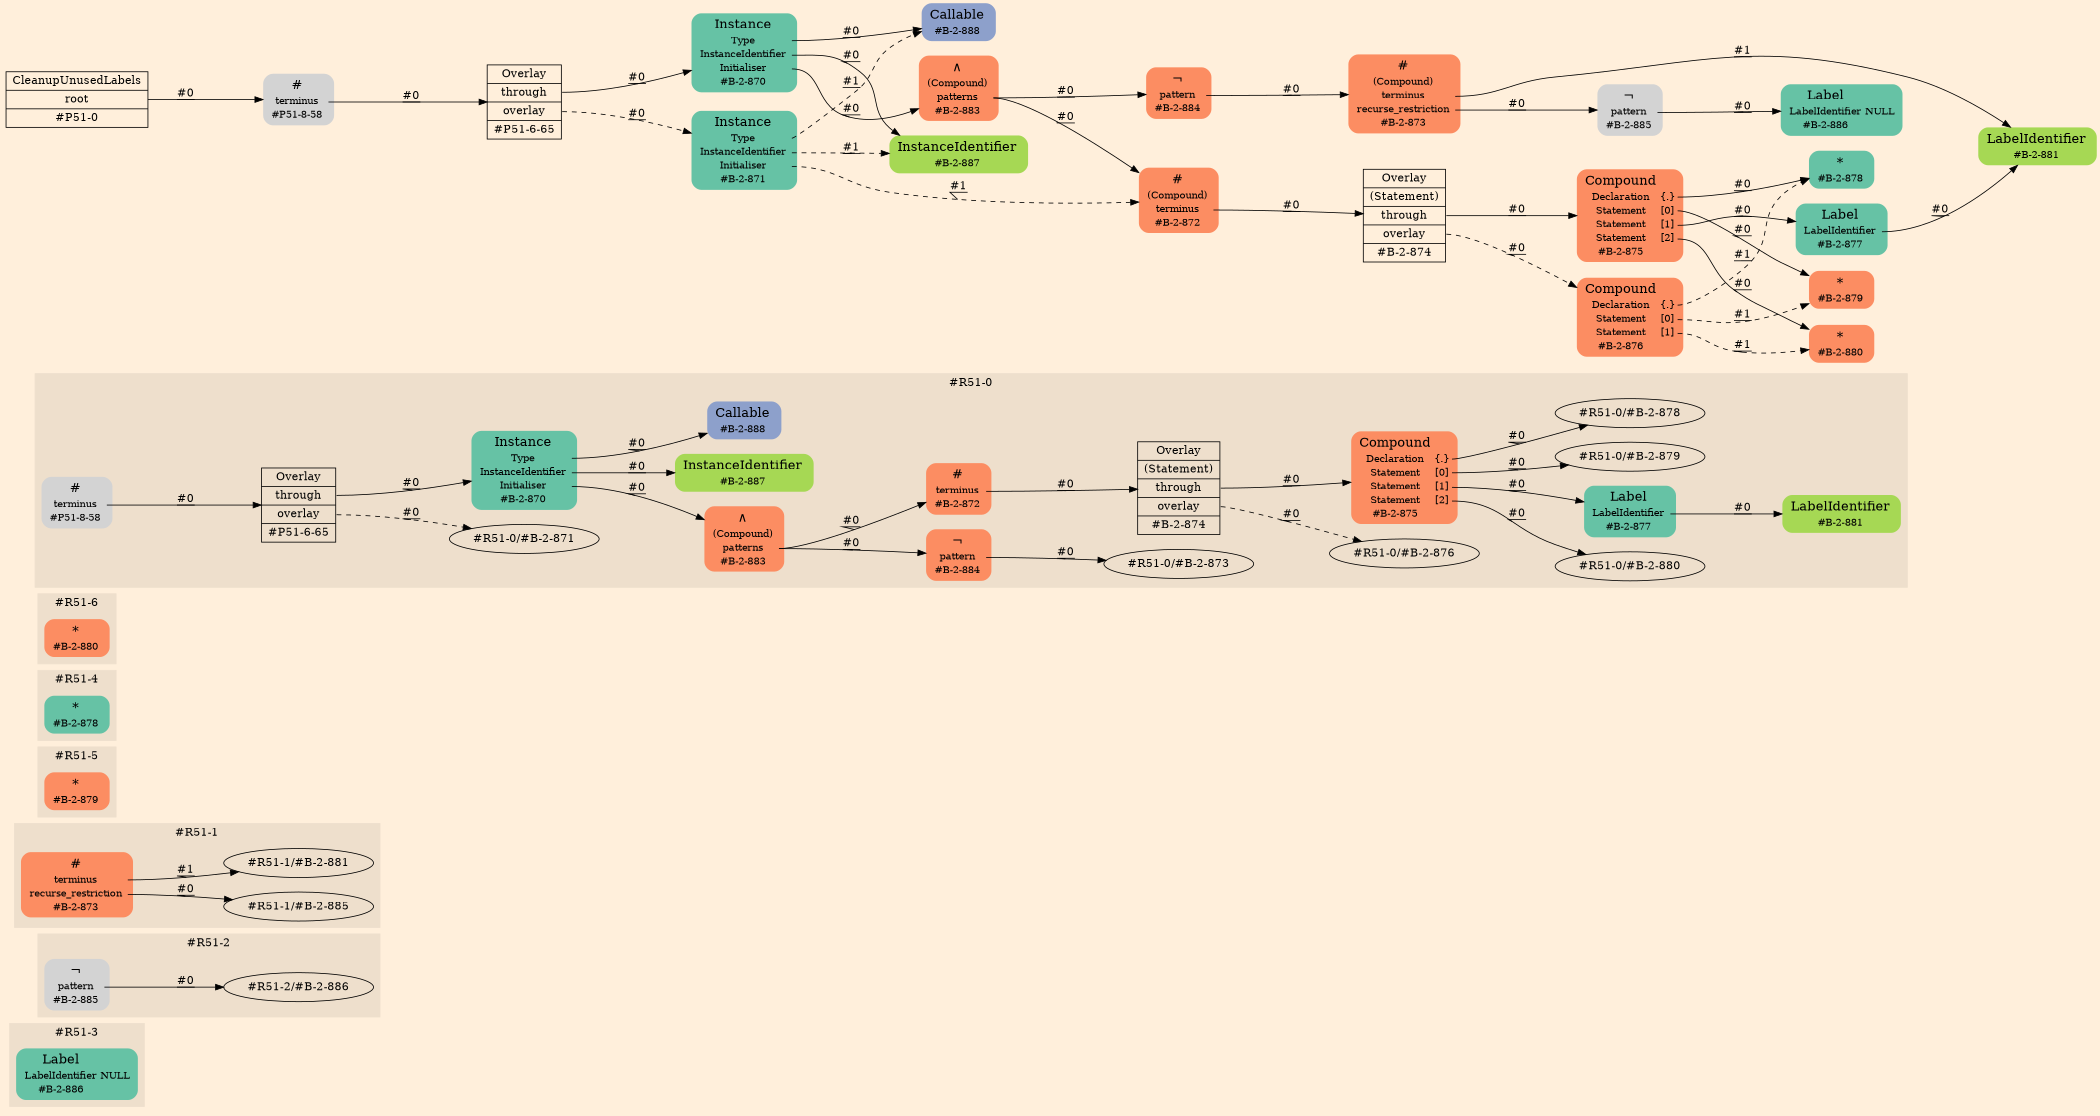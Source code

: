 digraph Inferno {
graph [
rankdir = "LR"
ranksep = 1.0
size = "14,20"
bgcolor = antiquewhite1
color = black
fontcolor = black
];
node [
];
subgraph "cluster#R51-3" {
label = "#R51-3"
style = "filled"
color = antiquewhite2
"#R51-3/#B-2-886" [
shape = "plaintext"
fillcolor = "/set28/1"
label = <<TABLE BORDER="0" CELLBORDER="0" CELLSPACING="0">
 <TR>
  <TD><FONT POINT-SIZE="16.0">Label</FONT></TD>
  <TD></TD>
 </TR>
 <TR>
  <TD>LabelIdentifier</TD>
  <TD PORT="port0">NULL</TD>
 </TR>
 <TR>
  <TD>#B-2-886</TD>
  <TD PORT="port1"></TD>
 </TR>
</TABLE>>
style = "rounded,filled"
fontsize = "12"
];
}
subgraph "cluster#R51-2" {
label = "#R51-2"
style = "filled"
color = antiquewhite2
"#R51-2/#B-2-885" [
shape = "plaintext"
label = <<TABLE BORDER="0" CELLBORDER="0" CELLSPACING="0">
 <TR>
  <TD><FONT POINT-SIZE="16.0">¬</FONT></TD>
  <TD></TD>
 </TR>
 <TR>
  <TD>pattern</TD>
  <TD PORT="port0"></TD>
 </TR>
 <TR>
  <TD>#B-2-885</TD>
  <TD PORT="port1"></TD>
 </TR>
</TABLE>>
style = "rounded,filled"
fontsize = "12"
];
"#R51-2/#B-2-885":port0 -> "#R51-2/#B-2-886" [style="solid"
label = "#0"
decorate = true
color = black
fontcolor = black
];
}
subgraph "cluster#R51-1" {
label = "#R51-1"
style = "filled"
color = antiquewhite2
"#R51-1/#B-2-873" [
shape = "plaintext"
fillcolor = "/set28/2"
label = <<TABLE BORDER="0" CELLBORDER="0" CELLSPACING="0">
 <TR>
  <TD><FONT POINT-SIZE="16.0">#</FONT></TD>
  <TD></TD>
 </TR>
 <TR>
  <TD>terminus</TD>
  <TD PORT="port0"></TD>
 </TR>
 <TR>
  <TD>recurse_restriction</TD>
  <TD PORT="port1"></TD>
 </TR>
 <TR>
  <TD>#B-2-873</TD>
  <TD PORT="port2"></TD>
 </TR>
</TABLE>>
style = "rounded,filled"
fontsize = "12"
];
"#R51-1/#B-2-873":port0 -> "#R51-1/#B-2-881" [style="solid"
label = "#1"
decorate = true
color = black
fontcolor = black
];
"#R51-1/#B-2-873":port1 -> "#R51-1/#B-2-885" [style="solid"
label = "#0"
decorate = true
color = black
fontcolor = black
];
}
subgraph "cluster#R51-5" {
label = "#R51-5"
style = "filled"
color = antiquewhite2
"#R51-5/#B-2-879" [
shape = "plaintext"
fillcolor = "/set28/2"
label = <<TABLE BORDER="0" CELLBORDER="0" CELLSPACING="0">
 <TR>
  <TD><FONT POINT-SIZE="16.0">*</FONT></TD>
  <TD></TD>
 </TR>
 <TR>
  <TD>#B-2-879</TD>
  <TD PORT="port0"></TD>
 </TR>
</TABLE>>
style = "rounded,filled"
fontsize = "12"
];
}
subgraph "cluster#R51-4" {
label = "#R51-4"
style = "filled"
color = antiquewhite2
"#R51-4/#B-2-878" [
shape = "plaintext"
fillcolor = "/set28/1"
label = <<TABLE BORDER="0" CELLBORDER="0" CELLSPACING="0">
 <TR>
  <TD><FONT POINT-SIZE="16.0">*</FONT></TD>
  <TD></TD>
 </TR>
 <TR>
  <TD>#B-2-878</TD>
  <TD PORT="port0"></TD>
 </TR>
</TABLE>>
style = "rounded,filled"
fontsize = "12"
];
}
subgraph "cluster#R51-6" {
label = "#R51-6"
style = "filled"
color = antiquewhite2
"#R51-6/#B-2-880" [
shape = "plaintext"
fillcolor = "/set28/2"
label = <<TABLE BORDER="0" CELLBORDER="0" CELLSPACING="0">
 <TR>
  <TD><FONT POINT-SIZE="16.0">*</FONT></TD>
  <TD></TD>
 </TR>
 <TR>
  <TD>#B-2-880</TD>
  <TD PORT="port0"></TD>
 </TR>
</TABLE>>
style = "rounded,filled"
fontsize = "12"
];
}
subgraph "cluster#R51-0" {
label = "#R51-0"
style = "filled"
color = antiquewhite2
"#R51-0/#B-2-881" [
shape = "plaintext"
fillcolor = "/set28/5"
label = <<TABLE BORDER="0" CELLBORDER="0" CELLSPACING="0">
 <TR>
  <TD><FONT POINT-SIZE="16.0">LabelIdentifier</FONT></TD>
  <TD></TD>
 </TR>
 <TR>
  <TD>#B-2-881</TD>
  <TD PORT="port0"></TD>
 </TR>
</TABLE>>
style = "rounded,filled"
fontsize = "12"
];
"#R51-0/#B-2-877" [
shape = "plaintext"
fillcolor = "/set28/1"
label = <<TABLE BORDER="0" CELLBORDER="0" CELLSPACING="0">
 <TR>
  <TD><FONT POINT-SIZE="16.0">Label</FONT></TD>
  <TD></TD>
 </TR>
 <TR>
  <TD>LabelIdentifier</TD>
  <TD PORT="port0"></TD>
 </TR>
 <TR>
  <TD>#B-2-877</TD>
  <TD PORT="port1"></TD>
 </TR>
</TABLE>>
style = "rounded,filled"
fontsize = "12"
];
"#R51-0/#B-2-875" [
shape = "plaintext"
fillcolor = "/set28/2"
label = <<TABLE BORDER="0" CELLBORDER="0" CELLSPACING="0">
 <TR>
  <TD><FONT POINT-SIZE="16.0">Compound</FONT></TD>
  <TD></TD>
 </TR>
 <TR>
  <TD>Declaration</TD>
  <TD PORT="port0">{.}</TD>
 </TR>
 <TR>
  <TD>Statement</TD>
  <TD PORT="port1">[0]</TD>
 </TR>
 <TR>
  <TD>Statement</TD>
  <TD PORT="port2">[1]</TD>
 </TR>
 <TR>
  <TD>Statement</TD>
  <TD PORT="port3">[2]</TD>
 </TR>
 <TR>
  <TD>#B-2-875</TD>
  <TD PORT="port4"></TD>
 </TR>
</TABLE>>
style = "rounded,filled"
fontsize = "12"
];
"#R51-0/#B-2-874" [
shape = "record"
fillcolor = antiquewhite2
label = "<fixed> Overlay | <port0> (Statement) | <port1> through | <port2> overlay | <port3> #B-2-874"
style = "filled"
fontsize = "14"
color = black
fontcolor = black
];
"#R51-0/#B-2-884" [
shape = "plaintext"
fillcolor = "/set28/2"
label = <<TABLE BORDER="0" CELLBORDER="0" CELLSPACING="0">
 <TR>
  <TD><FONT POINT-SIZE="16.0">¬</FONT></TD>
  <TD></TD>
 </TR>
 <TR>
  <TD>pattern</TD>
  <TD PORT="port0"></TD>
 </TR>
 <TR>
  <TD>#B-2-884</TD>
  <TD PORT="port1"></TD>
 </TR>
</TABLE>>
style = "rounded,filled"
fontsize = "12"
];
"#R51-0/#B-2-872" [
shape = "plaintext"
fillcolor = "/set28/2"
label = <<TABLE BORDER="0" CELLBORDER="0" CELLSPACING="0">
 <TR>
  <TD><FONT POINT-SIZE="16.0">#</FONT></TD>
  <TD></TD>
 </TR>
 <TR>
  <TD>terminus</TD>
  <TD PORT="port0"></TD>
 </TR>
 <TR>
  <TD>#B-2-872</TD>
  <TD PORT="port1"></TD>
 </TR>
</TABLE>>
style = "rounded,filled"
fontsize = "12"
];
"#R51-0/#P51-6-65" [
shape = "record"
fillcolor = antiquewhite2
label = "<fixed> Overlay | <port0> through | <port1> overlay | <port2> #P51-6-65"
style = "filled"
fontsize = "14"
color = black
fontcolor = black
];
"#R51-0/#P51-8-58" [
shape = "plaintext"
label = <<TABLE BORDER="0" CELLBORDER="0" CELLSPACING="0">
 <TR>
  <TD><FONT POINT-SIZE="16.0">#</FONT></TD>
  <TD></TD>
 </TR>
 <TR>
  <TD>terminus</TD>
  <TD PORT="port0"></TD>
 </TR>
 <TR>
  <TD>#P51-8-58</TD>
  <TD PORT="port1"></TD>
 </TR>
</TABLE>>
style = "rounded,filled"
fontsize = "12"
];
"#R51-0/#B-2-870" [
shape = "plaintext"
fillcolor = "/set28/1"
label = <<TABLE BORDER="0" CELLBORDER="0" CELLSPACING="0">
 <TR>
  <TD><FONT POINT-SIZE="16.0">Instance</FONT></TD>
  <TD></TD>
 </TR>
 <TR>
  <TD>Type</TD>
  <TD PORT="port0"></TD>
 </TR>
 <TR>
  <TD>InstanceIdentifier</TD>
  <TD PORT="port1"></TD>
 </TR>
 <TR>
  <TD>Initialiser</TD>
  <TD PORT="port2"></TD>
 </TR>
 <TR>
  <TD>#B-2-870</TD>
  <TD PORT="port3"></TD>
 </TR>
</TABLE>>
style = "rounded,filled"
fontsize = "12"
];
"#R51-0/#B-2-883" [
shape = "plaintext"
fillcolor = "/set28/2"
label = <<TABLE BORDER="0" CELLBORDER="0" CELLSPACING="0">
 <TR>
  <TD><FONT POINT-SIZE="16.0">∧</FONT></TD>
  <TD></TD>
 </TR>
 <TR>
  <TD>(Compound)</TD>
  <TD PORT="port0"></TD>
 </TR>
 <TR>
  <TD>patterns</TD>
  <TD PORT="port1"></TD>
 </TR>
 <TR>
  <TD>#B-2-883</TD>
  <TD PORT="port2"></TD>
 </TR>
</TABLE>>
style = "rounded,filled"
fontsize = "12"
];
"#R51-0/#B-2-888" [
shape = "plaintext"
fillcolor = "/set28/3"
label = <<TABLE BORDER="0" CELLBORDER="0" CELLSPACING="0">
 <TR>
  <TD><FONT POINT-SIZE="16.0">Callable</FONT></TD>
  <TD></TD>
 </TR>
 <TR>
  <TD>#B-2-888</TD>
  <TD PORT="port0"></TD>
 </TR>
</TABLE>>
style = "rounded,filled"
fontsize = "12"
];
"#R51-0/#B-2-887" [
shape = "plaintext"
fillcolor = "/set28/5"
label = <<TABLE BORDER="0" CELLBORDER="0" CELLSPACING="0">
 <TR>
  <TD><FONT POINT-SIZE="16.0">InstanceIdentifier</FONT></TD>
  <TD></TD>
 </TR>
 <TR>
  <TD>#B-2-887</TD>
  <TD PORT="port0"></TD>
 </TR>
</TABLE>>
style = "rounded,filled"
fontsize = "12"
];
"#R51-0/#B-2-877":port0 -> "#R51-0/#B-2-881" [style="solid"
label = "#0"
decorate = true
color = black
fontcolor = black
];
"#R51-0/#B-2-875":port0 -> "#R51-0/#B-2-878" [style="solid"
label = "#0"
decorate = true
color = black
fontcolor = black
];
"#R51-0/#B-2-875":port1 -> "#R51-0/#B-2-879" [style="solid"
label = "#0"
decorate = true
color = black
fontcolor = black
];
"#R51-0/#B-2-875":port2 -> "#R51-0/#B-2-877" [style="solid"
label = "#0"
decorate = true
color = black
fontcolor = black
];
"#R51-0/#B-2-875":port3 -> "#R51-0/#B-2-880" [style="solid"
label = "#0"
decorate = true
color = black
fontcolor = black
];
"#R51-0/#B-2-874":port1 -> "#R51-0/#B-2-875" [style="solid"
label = "#0"
decorate = true
color = black
fontcolor = black
];
"#R51-0/#B-2-874":port2 -> "#R51-0/#B-2-876" [style="dashed"
label = "#0"
decorate = true
color = black
fontcolor = black
];
"#R51-0/#B-2-884":port0 -> "#R51-0/#B-2-873" [style="solid"
label = "#0"
decorate = true
color = black
fontcolor = black
];
"#R51-0/#B-2-872":port0 -> "#R51-0/#B-2-874" [style="solid"
label = "#0"
decorate = true
color = black
fontcolor = black
];
"#R51-0/#P51-6-65":port0 -> "#R51-0/#B-2-870" [style="solid"
label = "#0"
decorate = true
color = black
fontcolor = black
];
"#R51-0/#P51-6-65":port1 -> "#R51-0/#B-2-871" [style="dashed"
label = "#0"
decorate = true
color = black
fontcolor = black
];
"#R51-0/#P51-8-58":port0 -> "#R51-0/#P51-6-65" [style="solid"
label = "#0"
decorate = true
color = black
fontcolor = black
];
"#R51-0/#B-2-870":port0 -> "#R51-0/#B-2-888" [style="solid"
label = "#0"
decorate = true
color = black
fontcolor = black
];
"#R51-0/#B-2-870":port1 -> "#R51-0/#B-2-887" [style="solid"
label = "#0"
decorate = true
color = black
fontcolor = black
];
"#R51-0/#B-2-870":port2 -> "#R51-0/#B-2-883" [style="solid"
label = "#0"
decorate = true
color = black
fontcolor = black
];
"#R51-0/#B-2-883":port1 -> "#R51-0/#B-2-872" [style="solid"
label = "#0"
decorate = true
color = black
fontcolor = black
];
"#R51-0/#B-2-883":port1 -> "#R51-0/#B-2-884" [style="solid"
label = "#0"
decorate = true
color = black
fontcolor = black
];
}
"CR#P51-0" [
shape = "record"
fillcolor = antiquewhite1
label = "<fixed> CleanupUnusedLabels | <port0> root | <port1> #P51-0"
style = "filled"
fontsize = "14"
color = black
fontcolor = black
];
"#P51-8-58" [
shape = "plaintext"
label = <<TABLE BORDER="0" CELLBORDER="0" CELLSPACING="0">
 <TR>
  <TD><FONT POINT-SIZE="16.0">#</FONT></TD>
  <TD></TD>
 </TR>
 <TR>
  <TD>terminus</TD>
  <TD PORT="port0"></TD>
 </TR>
 <TR>
  <TD>#P51-8-58</TD>
  <TD PORT="port1"></TD>
 </TR>
</TABLE>>
style = "rounded,filled"
fontsize = "12"
];
"#P51-6-65" [
shape = "record"
fillcolor = antiquewhite1
label = "<fixed> Overlay | <port0> through | <port1> overlay | <port2> #P51-6-65"
style = "filled"
fontsize = "14"
color = black
fontcolor = black
];
"#B-2-870" [
shape = "plaintext"
fillcolor = "/set28/1"
label = <<TABLE BORDER="0" CELLBORDER="0" CELLSPACING="0">
 <TR>
  <TD><FONT POINT-SIZE="16.0">Instance</FONT></TD>
  <TD></TD>
 </TR>
 <TR>
  <TD>Type</TD>
  <TD PORT="port0"></TD>
 </TR>
 <TR>
  <TD>InstanceIdentifier</TD>
  <TD PORT="port1"></TD>
 </TR>
 <TR>
  <TD>Initialiser</TD>
  <TD PORT="port2"></TD>
 </TR>
 <TR>
  <TD>#B-2-870</TD>
  <TD PORT="port3"></TD>
 </TR>
</TABLE>>
style = "rounded,filled"
fontsize = "12"
];
"#B-2-888" [
shape = "plaintext"
fillcolor = "/set28/3"
label = <<TABLE BORDER="0" CELLBORDER="0" CELLSPACING="0">
 <TR>
  <TD><FONT POINT-SIZE="16.0">Callable</FONT></TD>
  <TD></TD>
 </TR>
 <TR>
  <TD>#B-2-888</TD>
  <TD PORT="port0"></TD>
 </TR>
</TABLE>>
style = "rounded,filled"
fontsize = "12"
];
"#B-2-887" [
shape = "plaintext"
fillcolor = "/set28/5"
label = <<TABLE BORDER="0" CELLBORDER="0" CELLSPACING="0">
 <TR>
  <TD><FONT POINT-SIZE="16.0">InstanceIdentifier</FONT></TD>
  <TD></TD>
 </TR>
 <TR>
  <TD>#B-2-887</TD>
  <TD PORT="port0"></TD>
 </TR>
</TABLE>>
style = "rounded,filled"
fontsize = "12"
];
"#B-2-883" [
shape = "plaintext"
fillcolor = "/set28/2"
label = <<TABLE BORDER="0" CELLBORDER="0" CELLSPACING="0">
 <TR>
  <TD><FONT POINT-SIZE="16.0">∧</FONT></TD>
  <TD></TD>
 </TR>
 <TR>
  <TD>(Compound)</TD>
  <TD PORT="port0"></TD>
 </TR>
 <TR>
  <TD>patterns</TD>
  <TD PORT="port1"></TD>
 </TR>
 <TR>
  <TD>#B-2-883</TD>
  <TD PORT="port2"></TD>
 </TR>
</TABLE>>
style = "rounded,filled"
fontsize = "12"
];
"#B-2-872" [
shape = "plaintext"
fillcolor = "/set28/2"
label = <<TABLE BORDER="0" CELLBORDER="0" CELLSPACING="0">
 <TR>
  <TD><FONT POINT-SIZE="16.0">#</FONT></TD>
  <TD></TD>
 </TR>
 <TR>
  <TD>(Compound)</TD>
  <TD PORT="port0"></TD>
 </TR>
 <TR>
  <TD>terminus</TD>
  <TD PORT="port1"></TD>
 </TR>
 <TR>
  <TD>#B-2-872</TD>
  <TD PORT="port2"></TD>
 </TR>
</TABLE>>
style = "rounded,filled"
fontsize = "12"
];
"#B-2-874" [
shape = "record"
fillcolor = antiquewhite1
label = "<fixed> Overlay | <port0> (Statement) | <port1> through | <port2> overlay | <port3> #B-2-874"
style = "filled"
fontsize = "14"
color = black
fontcolor = black
];
"#B-2-875" [
shape = "plaintext"
fillcolor = "/set28/2"
label = <<TABLE BORDER="0" CELLBORDER="0" CELLSPACING="0">
 <TR>
  <TD><FONT POINT-SIZE="16.0">Compound</FONT></TD>
  <TD></TD>
 </TR>
 <TR>
  <TD>Declaration</TD>
  <TD PORT="port0">{.}</TD>
 </TR>
 <TR>
  <TD>Statement</TD>
  <TD PORT="port1">[0]</TD>
 </TR>
 <TR>
  <TD>Statement</TD>
  <TD PORT="port2">[1]</TD>
 </TR>
 <TR>
  <TD>Statement</TD>
  <TD PORT="port3">[2]</TD>
 </TR>
 <TR>
  <TD>#B-2-875</TD>
  <TD PORT="port4"></TD>
 </TR>
</TABLE>>
style = "rounded,filled"
fontsize = "12"
];
"#B-2-878" [
shape = "plaintext"
fillcolor = "/set28/1"
label = <<TABLE BORDER="0" CELLBORDER="0" CELLSPACING="0">
 <TR>
  <TD><FONT POINT-SIZE="16.0">*</FONT></TD>
  <TD></TD>
 </TR>
 <TR>
  <TD>#B-2-878</TD>
  <TD PORT="port0"></TD>
 </TR>
</TABLE>>
style = "rounded,filled"
fontsize = "12"
];
"#B-2-879" [
shape = "plaintext"
fillcolor = "/set28/2"
label = <<TABLE BORDER="0" CELLBORDER="0" CELLSPACING="0">
 <TR>
  <TD><FONT POINT-SIZE="16.0">*</FONT></TD>
  <TD></TD>
 </TR>
 <TR>
  <TD>#B-2-879</TD>
  <TD PORT="port0"></TD>
 </TR>
</TABLE>>
style = "rounded,filled"
fontsize = "12"
];
"#B-2-877" [
shape = "plaintext"
fillcolor = "/set28/1"
label = <<TABLE BORDER="0" CELLBORDER="0" CELLSPACING="0">
 <TR>
  <TD><FONT POINT-SIZE="16.0">Label</FONT></TD>
  <TD></TD>
 </TR>
 <TR>
  <TD>LabelIdentifier</TD>
  <TD PORT="port0"></TD>
 </TR>
 <TR>
  <TD>#B-2-877</TD>
  <TD PORT="port1"></TD>
 </TR>
</TABLE>>
style = "rounded,filled"
fontsize = "12"
];
"#B-2-881" [
shape = "plaintext"
fillcolor = "/set28/5"
label = <<TABLE BORDER="0" CELLBORDER="0" CELLSPACING="0">
 <TR>
  <TD><FONT POINT-SIZE="16.0">LabelIdentifier</FONT></TD>
  <TD></TD>
 </TR>
 <TR>
  <TD>#B-2-881</TD>
  <TD PORT="port0"></TD>
 </TR>
</TABLE>>
style = "rounded,filled"
fontsize = "12"
];
"#B-2-880" [
shape = "plaintext"
fillcolor = "/set28/2"
label = <<TABLE BORDER="0" CELLBORDER="0" CELLSPACING="0">
 <TR>
  <TD><FONT POINT-SIZE="16.0">*</FONT></TD>
  <TD></TD>
 </TR>
 <TR>
  <TD>#B-2-880</TD>
  <TD PORT="port0"></TD>
 </TR>
</TABLE>>
style = "rounded,filled"
fontsize = "12"
];
"#B-2-876" [
shape = "plaintext"
fillcolor = "/set28/2"
label = <<TABLE BORDER="0" CELLBORDER="0" CELLSPACING="0">
 <TR>
  <TD><FONT POINT-SIZE="16.0">Compound</FONT></TD>
  <TD></TD>
 </TR>
 <TR>
  <TD>Declaration</TD>
  <TD PORT="port0">{.}</TD>
 </TR>
 <TR>
  <TD>Statement</TD>
  <TD PORT="port1">[0]</TD>
 </TR>
 <TR>
  <TD>Statement</TD>
  <TD PORT="port2">[1]</TD>
 </TR>
 <TR>
  <TD>#B-2-876</TD>
  <TD PORT="port3"></TD>
 </TR>
</TABLE>>
style = "rounded,filled"
fontsize = "12"
];
"#B-2-884" [
shape = "plaintext"
fillcolor = "/set28/2"
label = <<TABLE BORDER="0" CELLBORDER="0" CELLSPACING="0">
 <TR>
  <TD><FONT POINT-SIZE="16.0">¬</FONT></TD>
  <TD></TD>
 </TR>
 <TR>
  <TD>pattern</TD>
  <TD PORT="port0"></TD>
 </TR>
 <TR>
  <TD>#B-2-884</TD>
  <TD PORT="port1"></TD>
 </TR>
</TABLE>>
style = "rounded,filled"
fontsize = "12"
];
"#B-2-873" [
shape = "plaintext"
fillcolor = "/set28/2"
label = <<TABLE BORDER="0" CELLBORDER="0" CELLSPACING="0">
 <TR>
  <TD><FONT POINT-SIZE="16.0">#</FONT></TD>
  <TD></TD>
 </TR>
 <TR>
  <TD>(Compound)</TD>
  <TD PORT="port0"></TD>
 </TR>
 <TR>
  <TD>terminus</TD>
  <TD PORT="port1"></TD>
 </TR>
 <TR>
  <TD>recurse_restriction</TD>
  <TD PORT="port2"></TD>
 </TR>
 <TR>
  <TD>#B-2-873</TD>
  <TD PORT="port3"></TD>
 </TR>
</TABLE>>
style = "rounded,filled"
fontsize = "12"
];
"#B-2-885" [
shape = "plaintext"
label = <<TABLE BORDER="0" CELLBORDER="0" CELLSPACING="0">
 <TR>
  <TD><FONT POINT-SIZE="16.0">¬</FONT></TD>
  <TD></TD>
 </TR>
 <TR>
  <TD>pattern</TD>
  <TD PORT="port0"></TD>
 </TR>
 <TR>
  <TD>#B-2-885</TD>
  <TD PORT="port1"></TD>
 </TR>
</TABLE>>
style = "rounded,filled"
fontsize = "12"
];
"#B-2-886" [
shape = "plaintext"
fillcolor = "/set28/1"
label = <<TABLE BORDER="0" CELLBORDER="0" CELLSPACING="0">
 <TR>
  <TD><FONT POINT-SIZE="16.0">Label</FONT></TD>
  <TD></TD>
 </TR>
 <TR>
  <TD>LabelIdentifier</TD>
  <TD PORT="port0">NULL</TD>
 </TR>
 <TR>
  <TD>#B-2-886</TD>
  <TD PORT="port1"></TD>
 </TR>
</TABLE>>
style = "rounded,filled"
fontsize = "12"
];
"#B-2-871" [
shape = "plaintext"
fillcolor = "/set28/1"
label = <<TABLE BORDER="0" CELLBORDER="0" CELLSPACING="0">
 <TR>
  <TD><FONT POINT-SIZE="16.0">Instance</FONT></TD>
  <TD></TD>
 </TR>
 <TR>
  <TD>Type</TD>
  <TD PORT="port0"></TD>
 </TR>
 <TR>
  <TD>InstanceIdentifier</TD>
  <TD PORT="port1"></TD>
 </TR>
 <TR>
  <TD>Initialiser</TD>
  <TD PORT="port2"></TD>
 </TR>
 <TR>
  <TD>#B-2-871</TD>
  <TD PORT="port3"></TD>
 </TR>
</TABLE>>
style = "rounded,filled"
fontsize = "12"
];
"CR#P51-0":port0 -> "#P51-8-58" [style="solid"
label = "#0"
decorate = true
color = black
fontcolor = black
];
"#P51-8-58":port0 -> "#P51-6-65" [style="solid"
label = "#0"
decorate = true
color = black
fontcolor = black
];
"#P51-6-65":port0 -> "#B-2-870" [style="solid"
label = "#0"
decorate = true
color = black
fontcolor = black
];
"#P51-6-65":port1 -> "#B-2-871" [style="dashed"
label = "#0"
decorate = true
color = black
fontcolor = black
];
"#B-2-870":port0 -> "#B-2-888" [style="solid"
label = "#0"
decorate = true
color = black
fontcolor = black
];
"#B-2-870":port1 -> "#B-2-887" [style="solid"
label = "#0"
decorate = true
color = black
fontcolor = black
];
"#B-2-870":port2 -> "#B-2-883" [style="solid"
label = "#0"
decorate = true
color = black
fontcolor = black
];
"#B-2-883":port1 -> "#B-2-872" [style="solid"
label = "#0"
decorate = true
color = black
fontcolor = black
];
"#B-2-883":port1 -> "#B-2-884" [style="solid"
label = "#0"
decorate = true
color = black
fontcolor = black
];
"#B-2-872":port1 -> "#B-2-874" [style="solid"
label = "#0"
decorate = true
color = black
fontcolor = black
];
"#B-2-874":port1 -> "#B-2-875" [style="solid"
label = "#0"
decorate = true
color = black
fontcolor = black
];
"#B-2-874":port2 -> "#B-2-876" [style="dashed"
label = "#0"
decorate = true
color = black
fontcolor = black
];
"#B-2-875":port0 -> "#B-2-878" [style="solid"
label = "#0"
decorate = true
color = black
fontcolor = black
];
"#B-2-875":port1 -> "#B-2-879" [style="solid"
label = "#0"
decorate = true
color = black
fontcolor = black
];
"#B-2-875":port2 -> "#B-2-877" [style="solid"
label = "#0"
decorate = true
color = black
fontcolor = black
];
"#B-2-875":port3 -> "#B-2-880" [style="solid"
label = "#0"
decorate = true
color = black
fontcolor = black
];
"#B-2-877":port0 -> "#B-2-881" [style="solid"
label = "#0"
decorate = true
color = black
fontcolor = black
];
"#B-2-876":port0 -> "#B-2-878" [style="dashed"
label = "#1"
decorate = true
color = black
fontcolor = black
];
"#B-2-876":port1 -> "#B-2-879" [style="dashed"
label = "#1"
decorate = true
color = black
fontcolor = black
];
"#B-2-876":port2 -> "#B-2-880" [style="dashed"
label = "#1"
decorate = true
color = black
fontcolor = black
];
"#B-2-884":port0 -> "#B-2-873" [style="solid"
label = "#0"
decorate = true
color = black
fontcolor = black
];
"#B-2-873":port1 -> "#B-2-881" [style="solid"
label = "#1"
decorate = true
color = black
fontcolor = black
];
"#B-2-873":port2 -> "#B-2-885" [style="solid"
label = "#0"
decorate = true
color = black
fontcolor = black
];
"#B-2-885":port0 -> "#B-2-886" [style="solid"
label = "#0"
decorate = true
color = black
fontcolor = black
];
"#B-2-871":port0 -> "#B-2-888" [style="dashed"
label = "#1"
decorate = true
color = black
fontcolor = black
];
"#B-2-871":port1 -> "#B-2-887" [style="dashed"
label = "#1"
decorate = true
color = black
fontcolor = black
];
"#B-2-871":port2 -> "#B-2-872" [style="dashed"
label = "#1"
decorate = true
color = black
fontcolor = black
];
}
